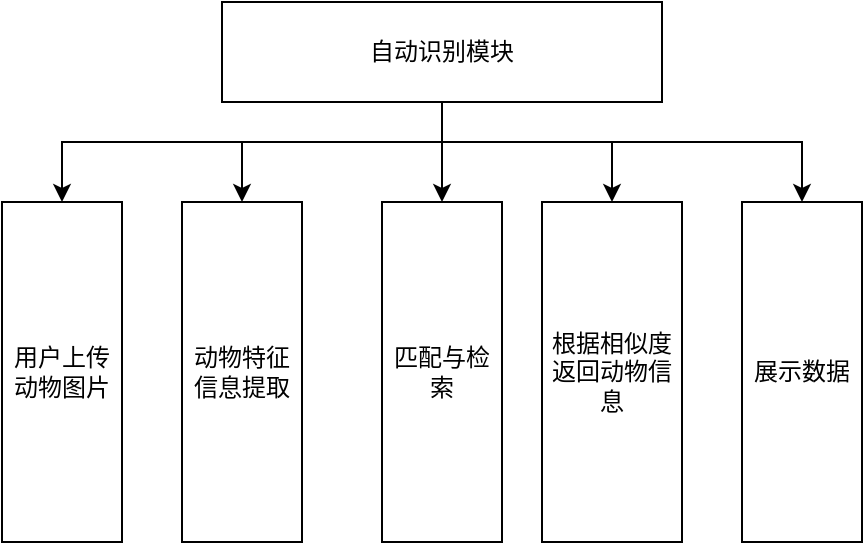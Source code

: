 <mxfile version="21.0.6" type="github">
  <diagram id="kgpKYQtTHZ0yAKxKKP6v" name="Page-1">
    <mxGraphModel dx="511" dy="411" grid="1" gridSize="10" guides="1" tooltips="1" connect="1" arrows="1" fold="1" page="1" pageScale="1" pageWidth="850" pageHeight="1100" math="0" shadow="0">
      <root>
        <mxCell id="0" />
        <mxCell id="1" parent="0" />
        <mxCell id="LdSyxT93OLVpm3oe0EAX-14" value="" style="edgeStyle=orthogonalEdgeStyle;rounded=0;orthogonalLoop=1;jettySize=auto;html=1;" edge="1" parent="1" source="LdSyxT93OLVpm3oe0EAX-1" target="LdSyxT93OLVpm3oe0EAX-6">
          <mxGeometry relative="1" as="geometry" />
        </mxCell>
        <mxCell id="LdSyxT93OLVpm3oe0EAX-15" style="edgeStyle=orthogonalEdgeStyle;rounded=0;orthogonalLoop=1;jettySize=auto;html=1;entryX=0.5;entryY=0;entryDx=0;entryDy=0;" edge="1" parent="1" source="LdSyxT93OLVpm3oe0EAX-1" target="LdSyxT93OLVpm3oe0EAX-3">
          <mxGeometry relative="1" as="geometry">
            <Array as="points">
              <mxPoint x="240" y="370" />
              <mxPoint x="50" y="370" />
            </Array>
          </mxGeometry>
        </mxCell>
        <mxCell id="LdSyxT93OLVpm3oe0EAX-16" style="edgeStyle=orthogonalEdgeStyle;rounded=0;orthogonalLoop=1;jettySize=auto;html=1;entryX=0.5;entryY=0;entryDx=0;entryDy=0;" edge="1" parent="1" source="LdSyxT93OLVpm3oe0EAX-1" target="LdSyxT93OLVpm3oe0EAX-5">
          <mxGeometry relative="1" as="geometry">
            <Array as="points">
              <mxPoint x="240" y="370" />
              <mxPoint x="140" y="370" />
            </Array>
          </mxGeometry>
        </mxCell>
        <mxCell id="LdSyxT93OLVpm3oe0EAX-17" style="edgeStyle=orthogonalEdgeStyle;rounded=0;orthogonalLoop=1;jettySize=auto;html=1;entryX=0.5;entryY=0;entryDx=0;entryDy=0;" edge="1" parent="1" source="LdSyxT93OLVpm3oe0EAX-1" target="LdSyxT93OLVpm3oe0EAX-7">
          <mxGeometry relative="1" as="geometry">
            <Array as="points">
              <mxPoint x="240" y="370" />
              <mxPoint x="325" y="370" />
            </Array>
          </mxGeometry>
        </mxCell>
        <mxCell id="LdSyxT93OLVpm3oe0EAX-18" style="edgeStyle=orthogonalEdgeStyle;rounded=0;orthogonalLoop=1;jettySize=auto;html=1;entryX=0.5;entryY=0;entryDx=0;entryDy=0;" edge="1" parent="1" source="LdSyxT93OLVpm3oe0EAX-1" target="LdSyxT93OLVpm3oe0EAX-8">
          <mxGeometry relative="1" as="geometry">
            <Array as="points">
              <mxPoint x="240" y="370" />
              <mxPoint x="420" y="370" />
            </Array>
          </mxGeometry>
        </mxCell>
        <mxCell id="LdSyxT93OLVpm3oe0EAX-1" value="自动识别模块" style="rounded=0;whiteSpace=wrap;html=1;" vertex="1" parent="1">
          <mxGeometry x="130" y="300" width="220" height="50" as="geometry" />
        </mxCell>
        <mxCell id="LdSyxT93OLVpm3oe0EAX-3" value="用户上传动物图片" style="rounded=0;whiteSpace=wrap;html=1;" vertex="1" parent="1">
          <mxGeometry x="20" y="400" width="60" height="170" as="geometry" />
        </mxCell>
        <mxCell id="LdSyxT93OLVpm3oe0EAX-5" value="动物特征信息提取" style="rounded=0;whiteSpace=wrap;html=1;" vertex="1" parent="1">
          <mxGeometry x="110" y="400" width="60" height="170" as="geometry" />
        </mxCell>
        <mxCell id="LdSyxT93OLVpm3oe0EAX-6" value="匹配与检索" style="rounded=0;whiteSpace=wrap;html=1;" vertex="1" parent="1">
          <mxGeometry x="210" y="400" width="60" height="170" as="geometry" />
        </mxCell>
        <mxCell id="LdSyxT93OLVpm3oe0EAX-7" value="根据相似度返回动物信息" style="rounded=0;whiteSpace=wrap;html=1;" vertex="1" parent="1">
          <mxGeometry x="290" y="400" width="70" height="170" as="geometry" />
        </mxCell>
        <mxCell id="LdSyxT93OLVpm3oe0EAX-8" value="展示数据" style="rounded=0;whiteSpace=wrap;html=1;" vertex="1" parent="1">
          <mxGeometry x="390" y="400" width="60" height="170" as="geometry" />
        </mxCell>
      </root>
    </mxGraphModel>
  </diagram>
</mxfile>
